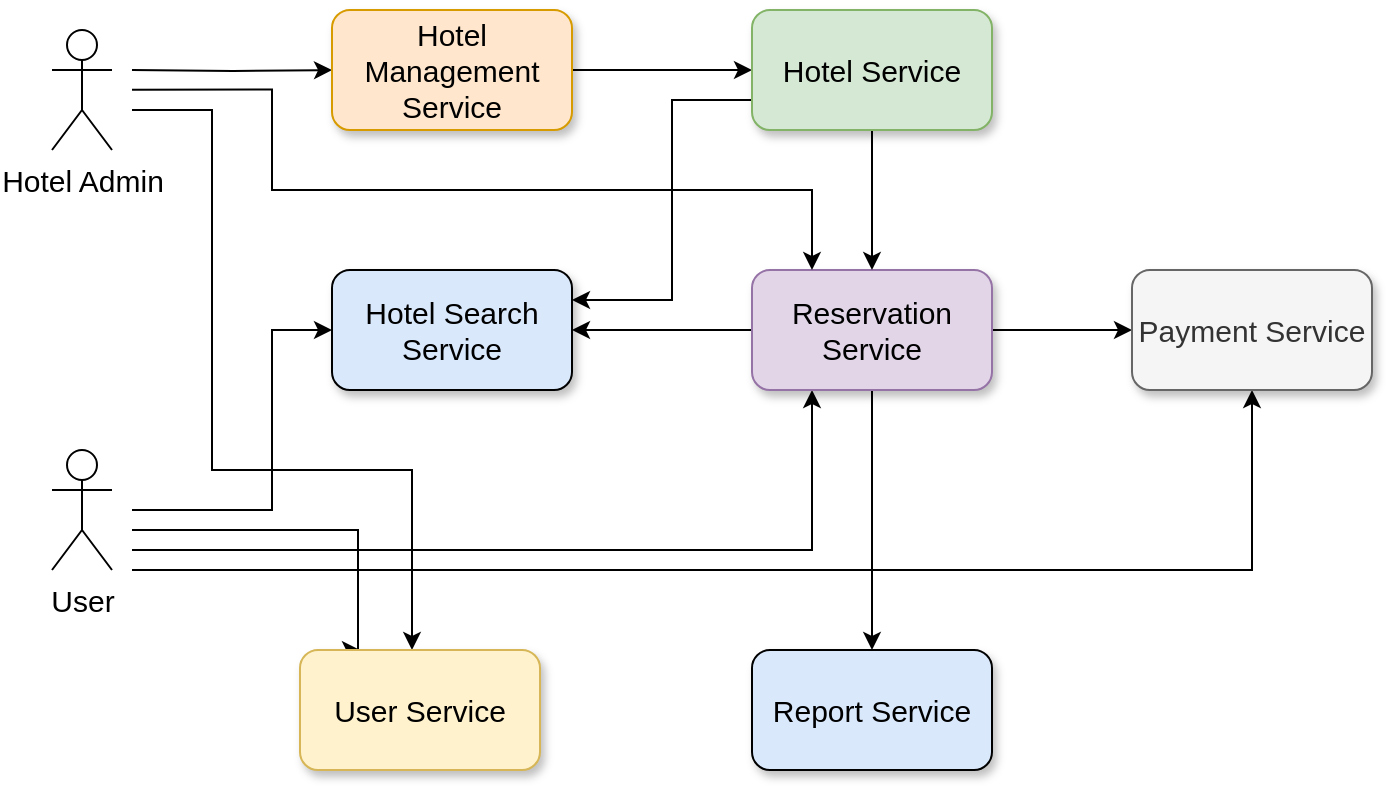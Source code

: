 <mxfile version="13.7.9" type="device"><diagram id="Xu3OvhqKsMC2tY5Uirsi" name="Страница 1"><mxGraphModel dx="946" dy="672" grid="1" gridSize="10" guides="1" tooltips="1" connect="1" arrows="1" fold="1" page="1" pageScale="1" pageWidth="827" pageHeight="1169" math="0" shadow="0"><root><mxCell id="0"/><mxCell id="1" parent="0"/><mxCell id="D6IhZSMJv0mU0C70frHV-12" style="edgeStyle=orthogonalEdgeStyle;rounded=0;orthogonalLoop=1;jettySize=auto;html=1;entryX=0.25;entryY=0;entryDx=0;entryDy=0;startArrow=none;startFill=0;fontSize=15;" parent="1" target="D6IhZSMJv0mU0C70frHV-5" edge="1"><mxGeometry relative="1" as="geometry"><mxPoint x="210" y="290" as="sourcePoint"/><Array as="points"><mxPoint x="323" y="290"/></Array></mxGeometry></mxCell><mxCell id="D6IhZSMJv0mU0C70frHV-22" style="edgeStyle=orthogonalEdgeStyle;rounded=0;orthogonalLoop=1;jettySize=auto;html=1;entryX=0;entryY=0.5;entryDx=0;entryDy=0;shadow=0;startArrow=none;startFill=0;fontSize=15;" parent="1" target="D6IhZSMJv0mU0C70frHV-19" edge="1"><mxGeometry relative="1" as="geometry"><mxPoint x="210" y="280" as="sourcePoint"/><Array as="points"><mxPoint x="280" y="280"/><mxPoint x="280" y="190"/></Array></mxGeometry></mxCell><mxCell id="D6IhZSMJv0mU0C70frHV-26" style="edgeStyle=orthogonalEdgeStyle;rounded=0;orthogonalLoop=1;jettySize=auto;html=1;entryX=0.25;entryY=1;entryDx=0;entryDy=0;shadow=0;startArrow=none;startFill=0;fontSize=15;" parent="1" target="D6IhZSMJv0mU0C70frHV-4" edge="1"><mxGeometry relative="1" as="geometry"><mxPoint x="210" y="300" as="sourcePoint"/><Array as="points"><mxPoint x="210" y="300"/><mxPoint x="550" y="300"/></Array></mxGeometry></mxCell><mxCell id="D6IhZSMJv0mU0C70frHV-9" style="edgeStyle=orthogonalEdgeStyle;rounded=0;orthogonalLoop=1;jettySize=auto;html=1;startArrow=none;startFill=0;exitX=1;exitY=0.333;exitDx=0;exitDy=0;exitPerimeter=0;fontSize=15;" parent="1" target="D6IhZSMJv0mU0C70frHV-6" edge="1"><mxGeometry relative="1" as="geometry"><mxPoint x="210" y="60" as="sourcePoint"/></mxGeometry></mxCell><mxCell id="D6IhZSMJv0mU0C70frHV-10" style="edgeStyle=orthogonalEdgeStyle;rounded=0;orthogonalLoop=1;jettySize=auto;html=1;startArrow=none;startFill=0;fontSize=15;" parent="1" target="D6IhZSMJv0mU0C70frHV-5" edge="1"><mxGeometry relative="1" as="geometry"><mxPoint x="210" y="80" as="sourcePoint"/><Array as="points"><mxPoint x="250" y="80"/><mxPoint x="250" y="260"/><mxPoint x="350" y="260"/></Array></mxGeometry></mxCell><mxCell id="D6IhZSMJv0mU0C70frHV-14" style="edgeStyle=orthogonalEdgeStyle;rounded=0;orthogonalLoop=1;jettySize=auto;html=1;startArrow=none;startFill=0;shadow=0;fontSize=15;" parent="1" source="D6IhZSMJv0mU0C70frHV-4" target="D6IhZSMJv0mU0C70frHV-7" edge="1"><mxGeometry relative="1" as="geometry"/></mxCell><mxCell id="D6IhZSMJv0mU0C70frHV-24" style="edgeStyle=orthogonalEdgeStyle;rounded=0;orthogonalLoop=1;jettySize=auto;html=1;entryX=1;entryY=0.5;entryDx=0;entryDy=0;shadow=0;startArrow=none;startFill=0;fontSize=15;" parent="1" source="D6IhZSMJv0mU0C70frHV-4" target="D6IhZSMJv0mU0C70frHV-19" edge="1"><mxGeometry relative="1" as="geometry"/></mxCell><mxCell id="rZOSmI0zABbB28U-VLSG-2" style="edgeStyle=orthogonalEdgeStyle;rounded=0;orthogonalLoop=1;jettySize=auto;html=1;entryX=0;entryY=0.5;entryDx=0;entryDy=0;" edge="1" parent="1" source="D6IhZSMJv0mU0C70frHV-4" target="rZOSmI0zABbB28U-VLSG-1"><mxGeometry relative="1" as="geometry"/></mxCell><mxCell id="D6IhZSMJv0mU0C70frHV-4" value="Reservation Service" style="rounded=1;whiteSpace=wrap;html=1;shadow=1;fillColor=#e1d5e7;fontSize=15;strokeColor=#9673a6;" parent="1" vertex="1"><mxGeometry x="520" y="160" width="120" height="60" as="geometry"/></mxCell><mxCell id="D6IhZSMJv0mU0C70frHV-5" value="User Service" style="rounded=1;whiteSpace=wrap;html=1;shadow=1;fillColor=#fff2cc;fontSize=15;strokeColor=#d6b656;" parent="1" vertex="1"><mxGeometry x="294" y="350" width="120" height="60" as="geometry"/></mxCell><mxCell id="D6IhZSMJv0mU0C70frHV-16" style="edgeStyle=orthogonalEdgeStyle;rounded=0;orthogonalLoop=1;jettySize=auto;html=1;entryX=0.5;entryY=0;entryDx=0;entryDy=0;startArrow=none;startFill=0;shadow=0;fontSize=15;" parent="1" source="D6IhZSMJv0mU0C70frHV-1" target="D6IhZSMJv0mU0C70frHV-4" edge="1"><mxGeometry relative="1" as="geometry"/></mxCell><mxCell id="D6IhZSMJv0mU0C70frHV-25" style="edgeStyle=orthogonalEdgeStyle;rounded=0;orthogonalLoop=1;jettySize=auto;html=1;entryX=0;entryY=0.5;entryDx=0;entryDy=0;shadow=0;startArrow=none;startFill=0;fontSize=15;" parent="1" source="D6IhZSMJv0mU0C70frHV-6" target="D6IhZSMJv0mU0C70frHV-1" edge="1"><mxGeometry relative="1" as="geometry"/></mxCell><mxCell id="D6IhZSMJv0mU0C70frHV-6" value="Hotel Management Service" style="rounded=1;whiteSpace=wrap;html=1;shadow=1;fillColor=#ffe6cc;fontSize=15;strokeColor=#d79b00;" parent="1" vertex="1"><mxGeometry x="310" y="30" width="120" height="60" as="geometry"/></mxCell><mxCell id="D6IhZSMJv0mU0C70frHV-7" value="Report Service" style="rounded=1;whiteSpace=wrap;html=1;shadow=1;fillColor=#dae8fc;fontSize=15;" parent="1" vertex="1"><mxGeometry x="520" y="350" width="120" height="60" as="geometry"/></mxCell><mxCell id="D6IhZSMJv0mU0C70frHV-17" value="Hotel Admin" style="shape=umlActor;verticalLabelPosition=bottom;verticalAlign=top;html=1;outlineConnect=0;fontSize=15;" parent="1" vertex="1"><mxGeometry x="170" y="40" width="30" height="60" as="geometry"/></mxCell><mxCell id="D6IhZSMJv0mU0C70frHV-19" value="Hotel Search&lt;br style=&quot;font-size: 15px;&quot;&gt;Service" style="rounded=1;whiteSpace=wrap;html=1;shadow=1;fillColor=#dae8fc;fontSize=15;" parent="1" vertex="1"><mxGeometry x="310" y="160" width="120" height="60" as="geometry"/></mxCell><mxCell id="D6IhZSMJv0mU0C70frHV-23" style="edgeStyle=orthogonalEdgeStyle;rounded=0;orthogonalLoop=1;jettySize=auto;html=1;exitX=0;exitY=0.75;exitDx=0;exitDy=0;shadow=0;startArrow=none;startFill=0;entryX=1;entryY=0.25;entryDx=0;entryDy=0;fontSize=15;" parent="1" source="D6IhZSMJv0mU0C70frHV-1" target="D6IhZSMJv0mU0C70frHV-19" edge="1"><mxGeometry relative="1" as="geometry"><Array as="points"><mxPoint x="480" y="75"/><mxPoint x="480" y="175"/></Array></mxGeometry></mxCell><mxCell id="D6IhZSMJv0mU0C70frHV-1" value="Hotel Service" style="rounded=1;whiteSpace=wrap;html=1;shadow=1;fillColor=#d5e8d4;fontSize=15;strokeColor=#82b366;" parent="1" vertex="1"><mxGeometry x="520" y="30" width="120" height="60" as="geometry"/></mxCell><mxCell id="rZOSmI0zABbB28U-VLSG-3" style="edgeStyle=orthogonalEdgeStyle;rounded=0;orthogonalLoop=1;jettySize=auto;html=1;entryX=0.5;entryY=1;entryDx=0;entryDy=0;" edge="1" parent="1" target="rZOSmI0zABbB28U-VLSG-1"><mxGeometry relative="1" as="geometry"><mxPoint x="210" y="310" as="sourcePoint"/><Array as="points"><mxPoint x="770" y="310"/></Array></mxGeometry></mxCell><mxCell id="D6IhZSMJv0mU0C70frHV-27" value="User" style="shape=umlActor;verticalLabelPosition=bottom;verticalAlign=top;html=1;outlineConnect=0;fontSize=15;" parent="1" vertex="1"><mxGeometry x="170" y="250" width="30" height="60" as="geometry"/></mxCell><mxCell id="D6IhZSMJv0mU0C70frHV-28" style="edgeStyle=orthogonalEdgeStyle;rounded=0;orthogonalLoop=1;jettySize=auto;html=1;startArrow=none;startFill=0;exitX=1;exitY=0.333;exitDx=0;exitDy=0;exitPerimeter=0;entryX=0.25;entryY=0;entryDx=0;entryDy=0;fontSize=15;" parent="1" target="D6IhZSMJv0mU0C70frHV-4" edge="1"><mxGeometry relative="1" as="geometry"><mxPoint x="210" y="69.83" as="sourcePoint"/><mxPoint x="450" y="190" as="targetPoint"/><Array as="points"><mxPoint x="280" y="70"/><mxPoint x="280" y="120"/><mxPoint x="550" y="120"/></Array></mxGeometry></mxCell><mxCell id="rZOSmI0zABbB28U-VLSG-1" value="Payment Service" style="rounded=1;whiteSpace=wrap;html=1;shadow=1;fillColor=#f5f5f5;fontSize=15;strokeColor=#666666;fontColor=#333333;" vertex="1" parent="1"><mxGeometry x="710" y="160" width="120" height="60" as="geometry"/></mxCell></root></mxGraphModel></diagram></mxfile>